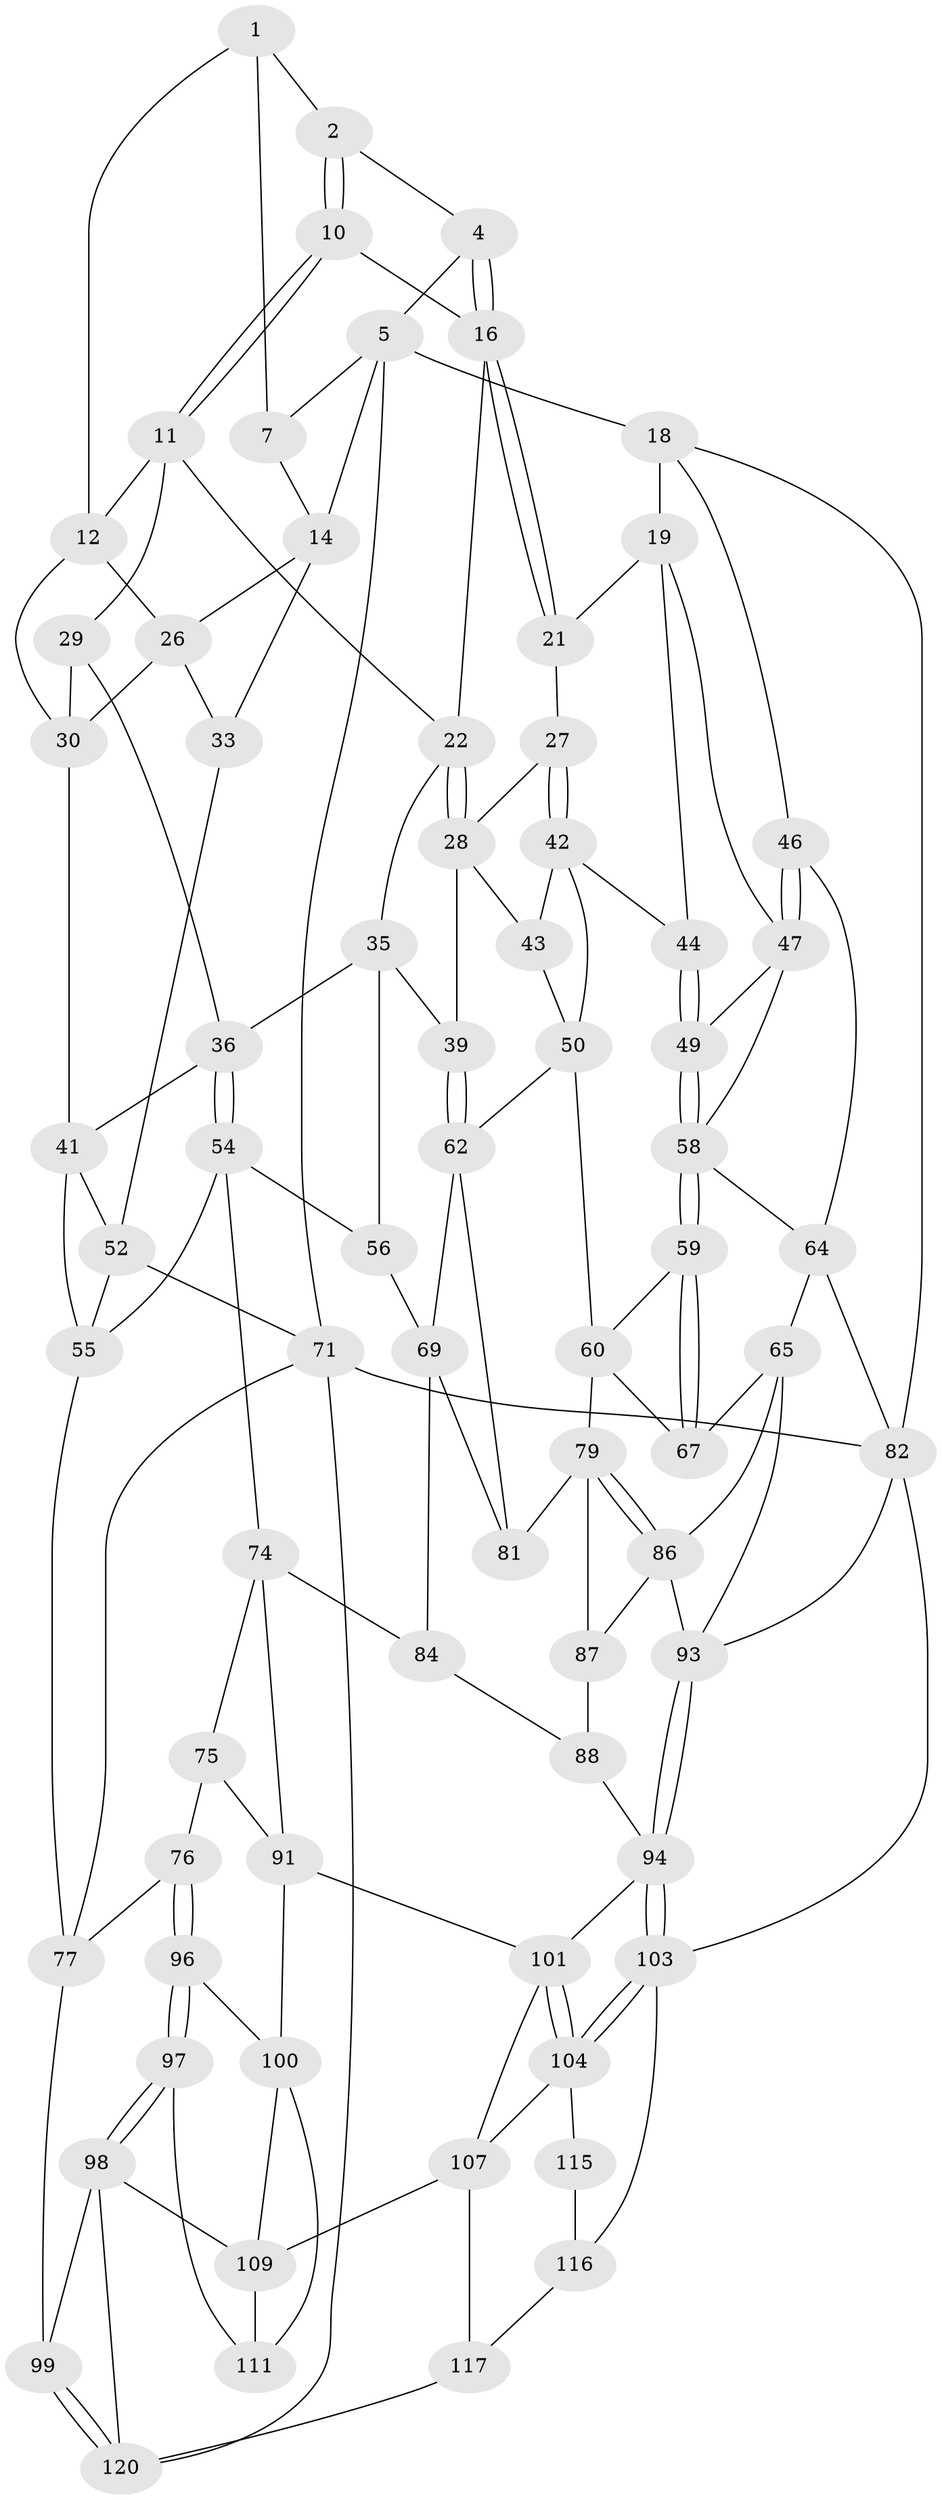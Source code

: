 // original degree distribution, {3: 0.01652892561983471, 4: 0.2231404958677686, 6: 0.19834710743801653, 5: 0.5619834710743802}
// Generated by graph-tools (version 1.1) at 2025/42/03/06/25 10:42:28]
// undirected, 73 vertices, 154 edges
graph export_dot {
graph [start="1"]
  node [color=gray90,style=filled];
  1 [pos="+0.11188005597470178+0",super="+8"];
  2 [pos="+0.31027959432470753+0",super="+3"];
  4 [pos="+0.6185967574247284+0"];
  5 [pos="+0.7813942935406775+0",super="+6"];
  7 [pos="+0.08749478367602548+0",super="+9"];
  10 [pos="+0.3257926840151862+0.04533162644181334",super="+13"];
  11 [pos="+0.2541206599322637+0.08604582402551558",super="+24"];
  12 [pos="+0.1758282523659304+0.08108591110203182",super="+25"];
  14 [pos="+0+0.1255597818616051",super="+15"];
  16 [pos="+0.5973023222879286+0",super="+17"];
  18 [pos="+0.8757091686929745+0.08323502738308144",super="+31"];
  19 [pos="+0.8277882359437891+0.1780721274272247",super="+20"];
  21 [pos="+0.6176400467237935+0.07084112676295666"];
  22 [pos="+0.4048873432351826+0.15698402033153772",super="+23"];
  26 [pos="+0.12375077714920937+0.12380356878742585",super="+32"];
  27 [pos="+0.5792386655828455+0.19085506675557865"];
  28 [pos="+0.5199065197356738+0.2101636853598821",super="+38"];
  29 [pos="+0.2509825272617577+0.23158942297704893"];
  30 [pos="+0.1612006942221973+0.14430023295046776",super="+34"];
  33 [pos="+0+0.20219699662883892"];
  35 [pos="+0.3717008266868113+0.3124310801166614",super="+40"];
  36 [pos="+0.28597116734363115+0.30649707891029365",super="+37"];
  39 [pos="+0.4384520753626689+0.36294840689336616"];
  41 [pos="+0.12148983193124904+0.31753129662014085",super="+51"];
  42 [pos="+0.5802310120803178+0.1922392794165222",super="+45"];
  43 [pos="+0.5501823498695294+0.32225476928123586"];
  44 [pos="+0.789347740904415+0.23358001226628064"];
  46 [pos="+1+0.30267009483791363"];
  47 [pos="+1+0.30484570349956996",super="+48"];
  49 [pos="+0.8616122186721689+0.38677190781366877"];
  50 [pos="+0.671867496720564+0.3419272350915642",super="+61"];
  52 [pos="+0+0.46418226948158847",super="+53"];
  54 [pos="+0.22568971259420703+0.4528549992956971",super="+57"];
  55 [pos="+0.1734052508289127+0.44832067129196024",super="+73"];
  56 [pos="+0.35985221371480525+0.5003246996777553"];
  58 [pos="+0.8632858748764626+0.3934101843125586",super="+63"];
  59 [pos="+0.7798221131313486+0.4454378202530995"];
  60 [pos="+0.678969856074649+0.4296992926870877",super="+78"];
  62 [pos="+0.6133510019409777+0.46727563638425657",super="+68"];
  64 [pos="+1+0.6578106019051085",super="+70"];
  65 [pos="+0.966115682150792+0.6655760787255266",super="+66"];
  67 [pos="+0.8091040429589698+0.5070749473274236"];
  69 [pos="+0.418704590778404+0.5302051791584419",super="+83"];
  71 [pos="+0+0.7045536857500221",super="+72"];
  74 [pos="+0.3075272845817579+0.573784899386905",super="+85"];
  75 [pos="+0.24771216838841348+0.6520456467515138"];
  76 [pos="+0.15474270095600323+0.6723596847232028"];
  77 [pos="+0.14306424503502294+0.6685553300005422",super="+90"];
  79 [pos="+0.7400792298687525+0.6141056278113046",super="+80"];
  81 [pos="+0.5919607293464937+0.5396298172991439"];
  82 [pos="+1+1",super="+106"];
  84 [pos="+0.46708776278005887+0.6989264572300646"];
  86 [pos="+0.9024768851237909+0.6875531963698275",super="+89"];
  87 [pos="+0.6439476789252393+0.6674611251612272"];
  88 [pos="+0.634807720882212+0.6824210681359669"];
  91 [pos="+0.43707876970872606+0.7760116781884789",super="+92"];
  93 [pos="+0.7570037619237698+0.8608502805460422",super="+105"];
  94 [pos="+0.7416544612435305+0.8744708052160575",super="+95"];
  96 [pos="+0.19050944757533803+0.8201269802956044"];
  97 [pos="+0.1748170775858538+0.8611241341148039"];
  98 [pos="+0.13955935416937826+0.8783684751403097",super="+114"];
  99 [pos="+0.09343484914131604+0.8838797084344366"];
  100 [pos="+0.3368409315736922+0.7818516463651514",super="+110"];
  101 [pos="+0.630476587354117+0.7611885518983622",super="+102"];
  103 [pos="+0.718246586954749+0.9417389739480073",super="+118"];
  104 [pos="+0.5449827313691339+0.8856612461658239",super="+112"];
  107 [pos="+0.4652162430385425+0.8433948634173111",super="+108"];
  109 [pos="+0.31283757059939504+0.9034006622833194",super="+113"];
  111 [pos="+0.1994910642179575+0.8774655597979096"];
  115 [pos="+0.5144592724625884+0.9103087705434709"];
  116 [pos="+0.3527792864715272+1",super="+119"];
  117 [pos="+0.34320455899787355+1"];
  120 [pos="+0+1",super="+121"];
  1 -- 2;
  1 -- 12;
  1 -- 7;
  2 -- 10 [weight=2];
  2 -- 10;
  2 -- 4;
  4 -- 5;
  4 -- 16;
  4 -- 16;
  5 -- 18 [weight=2];
  5 -- 7;
  5 -- 14;
  5 -- 71;
  7 -- 14;
  10 -- 11;
  10 -- 11;
  10 -- 16;
  11 -- 12;
  11 -- 29;
  11 -- 22;
  12 -- 26;
  12 -- 30;
  14 -- 33;
  14 -- 26;
  16 -- 21;
  16 -- 21;
  16 -- 22;
  18 -- 19;
  18 -- 82;
  18 -- 46;
  19 -- 47;
  19 -- 44;
  19 -- 21;
  21 -- 27;
  22 -- 28;
  22 -- 28;
  22 -- 35;
  26 -- 33;
  26 -- 30;
  27 -- 28;
  27 -- 42;
  27 -- 42;
  28 -- 43;
  28 -- 39;
  29 -- 30;
  29 -- 36;
  30 -- 41;
  33 -- 52;
  35 -- 36;
  35 -- 56;
  35 -- 39;
  36 -- 54;
  36 -- 54;
  36 -- 41;
  39 -- 62;
  39 -- 62;
  41 -- 52;
  41 -- 55;
  42 -- 43;
  42 -- 44;
  42 -- 50;
  43 -- 50;
  44 -- 49;
  44 -- 49;
  46 -- 47;
  46 -- 47;
  46 -- 64;
  47 -- 49;
  47 -- 58;
  49 -- 58;
  49 -- 58;
  50 -- 60;
  50 -- 62;
  52 -- 71;
  52 -- 55;
  54 -- 55;
  54 -- 56;
  54 -- 74;
  55 -- 77;
  56 -- 69;
  58 -- 59;
  58 -- 59;
  58 -- 64;
  59 -- 60;
  59 -- 67;
  59 -- 67;
  60 -- 67;
  60 -- 79;
  62 -- 81;
  62 -- 69;
  64 -- 65;
  64 -- 82;
  65 -- 93;
  65 -- 67;
  65 -- 86;
  69 -- 81;
  69 -- 84;
  71 -- 120;
  71 -- 82;
  71 -- 77;
  74 -- 75;
  74 -- 91;
  74 -- 84;
  75 -- 76;
  75 -- 91;
  76 -- 77;
  76 -- 96;
  76 -- 96;
  77 -- 99;
  79 -- 86;
  79 -- 86;
  79 -- 81;
  79 -- 87;
  82 -- 93;
  82 -- 103;
  84 -- 88;
  86 -- 93;
  86 -- 87;
  87 -- 88;
  88 -- 94;
  91 -- 100;
  91 -- 101;
  93 -- 94;
  93 -- 94;
  94 -- 103;
  94 -- 103;
  94 -- 101;
  96 -- 97;
  96 -- 97;
  96 -- 100;
  97 -- 98;
  97 -- 98;
  97 -- 111;
  98 -- 99;
  98 -- 120;
  98 -- 109;
  99 -- 120;
  99 -- 120;
  100 -- 109;
  100 -- 111;
  101 -- 104;
  101 -- 104;
  101 -- 107;
  103 -- 104;
  103 -- 104;
  103 -- 116;
  104 -- 115;
  104 -- 107;
  107 -- 109;
  107 -- 117;
  109 -- 111;
  115 -- 116 [weight=2];
  116 -- 117;
  117 -- 120;
}
